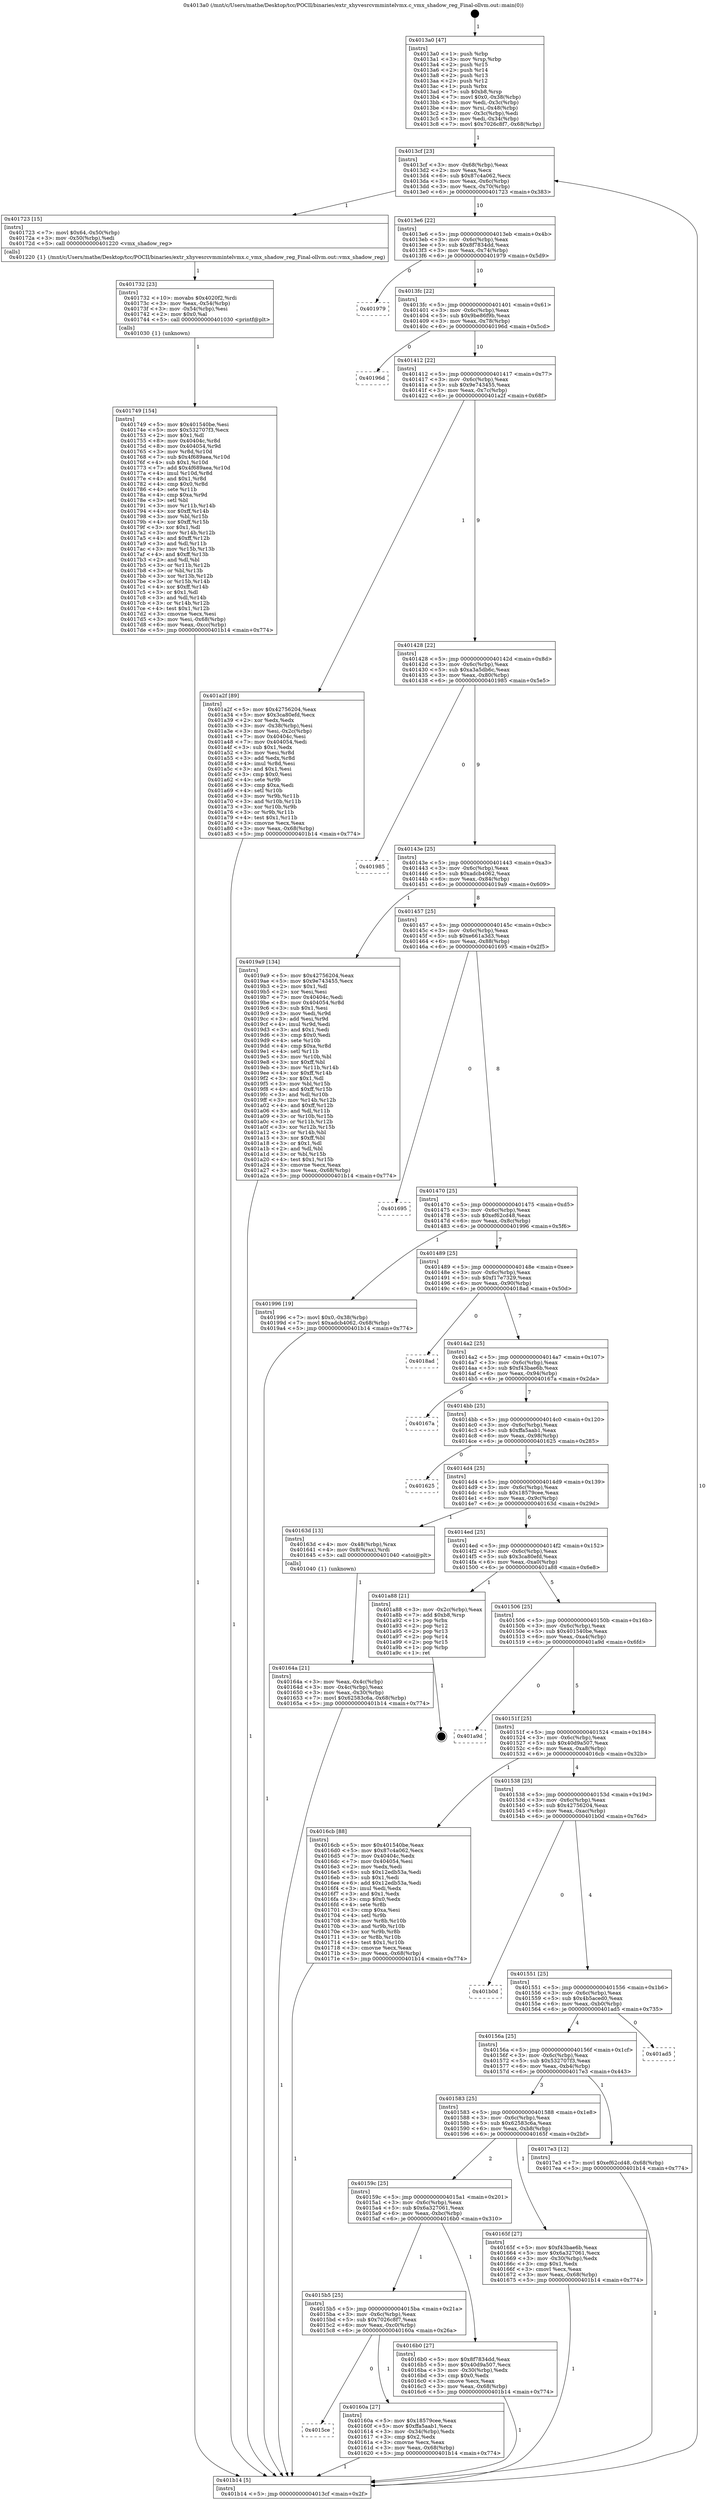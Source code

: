 digraph "0x4013a0" {
  label = "0x4013a0 (/mnt/c/Users/mathe/Desktop/tcc/POCII/binaries/extr_xhyvesrcvmmintelvmx.c_vmx_shadow_reg_Final-ollvm.out::main(0))"
  labelloc = "t"
  node[shape=record]

  Entry [label="",width=0.3,height=0.3,shape=circle,fillcolor=black,style=filled]
  "0x4013cf" [label="{
     0x4013cf [23]\l
     | [instrs]\l
     &nbsp;&nbsp;0x4013cf \<+3\>: mov -0x68(%rbp),%eax\l
     &nbsp;&nbsp;0x4013d2 \<+2\>: mov %eax,%ecx\l
     &nbsp;&nbsp;0x4013d4 \<+6\>: sub $0x87c4a062,%ecx\l
     &nbsp;&nbsp;0x4013da \<+3\>: mov %eax,-0x6c(%rbp)\l
     &nbsp;&nbsp;0x4013dd \<+3\>: mov %ecx,-0x70(%rbp)\l
     &nbsp;&nbsp;0x4013e0 \<+6\>: je 0000000000401723 \<main+0x383\>\l
  }"]
  "0x401723" [label="{
     0x401723 [15]\l
     | [instrs]\l
     &nbsp;&nbsp;0x401723 \<+7\>: movl $0x64,-0x50(%rbp)\l
     &nbsp;&nbsp;0x40172a \<+3\>: mov -0x50(%rbp),%edi\l
     &nbsp;&nbsp;0x40172d \<+5\>: call 0000000000401220 \<vmx_shadow_reg\>\l
     | [calls]\l
     &nbsp;&nbsp;0x401220 \{1\} (/mnt/c/Users/mathe/Desktop/tcc/POCII/binaries/extr_xhyvesrcvmmintelvmx.c_vmx_shadow_reg_Final-ollvm.out::vmx_shadow_reg)\l
  }"]
  "0x4013e6" [label="{
     0x4013e6 [22]\l
     | [instrs]\l
     &nbsp;&nbsp;0x4013e6 \<+5\>: jmp 00000000004013eb \<main+0x4b\>\l
     &nbsp;&nbsp;0x4013eb \<+3\>: mov -0x6c(%rbp),%eax\l
     &nbsp;&nbsp;0x4013ee \<+5\>: sub $0x8f7834dd,%eax\l
     &nbsp;&nbsp;0x4013f3 \<+3\>: mov %eax,-0x74(%rbp)\l
     &nbsp;&nbsp;0x4013f6 \<+6\>: je 0000000000401979 \<main+0x5d9\>\l
  }"]
  Exit [label="",width=0.3,height=0.3,shape=circle,fillcolor=black,style=filled,peripheries=2]
  "0x401979" [label="{
     0x401979\l
  }", style=dashed]
  "0x4013fc" [label="{
     0x4013fc [22]\l
     | [instrs]\l
     &nbsp;&nbsp;0x4013fc \<+5\>: jmp 0000000000401401 \<main+0x61\>\l
     &nbsp;&nbsp;0x401401 \<+3\>: mov -0x6c(%rbp),%eax\l
     &nbsp;&nbsp;0x401404 \<+5\>: sub $0x9be86f9b,%eax\l
     &nbsp;&nbsp;0x401409 \<+3\>: mov %eax,-0x78(%rbp)\l
     &nbsp;&nbsp;0x40140c \<+6\>: je 000000000040196d \<main+0x5cd\>\l
  }"]
  "0x401749" [label="{
     0x401749 [154]\l
     | [instrs]\l
     &nbsp;&nbsp;0x401749 \<+5\>: mov $0x401540be,%esi\l
     &nbsp;&nbsp;0x40174e \<+5\>: mov $0x532707f3,%ecx\l
     &nbsp;&nbsp;0x401753 \<+2\>: mov $0x1,%dl\l
     &nbsp;&nbsp;0x401755 \<+8\>: mov 0x40404c,%r8d\l
     &nbsp;&nbsp;0x40175d \<+8\>: mov 0x404054,%r9d\l
     &nbsp;&nbsp;0x401765 \<+3\>: mov %r8d,%r10d\l
     &nbsp;&nbsp;0x401768 \<+7\>: sub $0x4f689aea,%r10d\l
     &nbsp;&nbsp;0x40176f \<+4\>: sub $0x1,%r10d\l
     &nbsp;&nbsp;0x401773 \<+7\>: add $0x4f689aea,%r10d\l
     &nbsp;&nbsp;0x40177a \<+4\>: imul %r10d,%r8d\l
     &nbsp;&nbsp;0x40177e \<+4\>: and $0x1,%r8d\l
     &nbsp;&nbsp;0x401782 \<+4\>: cmp $0x0,%r8d\l
     &nbsp;&nbsp;0x401786 \<+4\>: sete %r11b\l
     &nbsp;&nbsp;0x40178a \<+4\>: cmp $0xa,%r9d\l
     &nbsp;&nbsp;0x40178e \<+3\>: setl %bl\l
     &nbsp;&nbsp;0x401791 \<+3\>: mov %r11b,%r14b\l
     &nbsp;&nbsp;0x401794 \<+4\>: xor $0xff,%r14b\l
     &nbsp;&nbsp;0x401798 \<+3\>: mov %bl,%r15b\l
     &nbsp;&nbsp;0x40179b \<+4\>: xor $0xff,%r15b\l
     &nbsp;&nbsp;0x40179f \<+3\>: xor $0x1,%dl\l
     &nbsp;&nbsp;0x4017a2 \<+3\>: mov %r14b,%r12b\l
     &nbsp;&nbsp;0x4017a5 \<+4\>: and $0xff,%r12b\l
     &nbsp;&nbsp;0x4017a9 \<+3\>: and %dl,%r11b\l
     &nbsp;&nbsp;0x4017ac \<+3\>: mov %r15b,%r13b\l
     &nbsp;&nbsp;0x4017af \<+4\>: and $0xff,%r13b\l
     &nbsp;&nbsp;0x4017b3 \<+2\>: and %dl,%bl\l
     &nbsp;&nbsp;0x4017b5 \<+3\>: or %r11b,%r12b\l
     &nbsp;&nbsp;0x4017b8 \<+3\>: or %bl,%r13b\l
     &nbsp;&nbsp;0x4017bb \<+3\>: xor %r13b,%r12b\l
     &nbsp;&nbsp;0x4017be \<+3\>: or %r15b,%r14b\l
     &nbsp;&nbsp;0x4017c1 \<+4\>: xor $0xff,%r14b\l
     &nbsp;&nbsp;0x4017c5 \<+3\>: or $0x1,%dl\l
     &nbsp;&nbsp;0x4017c8 \<+3\>: and %dl,%r14b\l
     &nbsp;&nbsp;0x4017cb \<+3\>: or %r14b,%r12b\l
     &nbsp;&nbsp;0x4017ce \<+4\>: test $0x1,%r12b\l
     &nbsp;&nbsp;0x4017d2 \<+3\>: cmovne %ecx,%esi\l
     &nbsp;&nbsp;0x4017d5 \<+3\>: mov %esi,-0x68(%rbp)\l
     &nbsp;&nbsp;0x4017d8 \<+6\>: mov %eax,-0xcc(%rbp)\l
     &nbsp;&nbsp;0x4017de \<+5\>: jmp 0000000000401b14 \<main+0x774\>\l
  }"]
  "0x40196d" [label="{
     0x40196d\l
  }", style=dashed]
  "0x401412" [label="{
     0x401412 [22]\l
     | [instrs]\l
     &nbsp;&nbsp;0x401412 \<+5\>: jmp 0000000000401417 \<main+0x77\>\l
     &nbsp;&nbsp;0x401417 \<+3\>: mov -0x6c(%rbp),%eax\l
     &nbsp;&nbsp;0x40141a \<+5\>: sub $0x9e743455,%eax\l
     &nbsp;&nbsp;0x40141f \<+3\>: mov %eax,-0x7c(%rbp)\l
     &nbsp;&nbsp;0x401422 \<+6\>: je 0000000000401a2f \<main+0x68f\>\l
  }"]
  "0x401732" [label="{
     0x401732 [23]\l
     | [instrs]\l
     &nbsp;&nbsp;0x401732 \<+10\>: movabs $0x4020f2,%rdi\l
     &nbsp;&nbsp;0x40173c \<+3\>: mov %eax,-0x54(%rbp)\l
     &nbsp;&nbsp;0x40173f \<+3\>: mov -0x54(%rbp),%esi\l
     &nbsp;&nbsp;0x401742 \<+2\>: mov $0x0,%al\l
     &nbsp;&nbsp;0x401744 \<+5\>: call 0000000000401030 \<printf@plt\>\l
     | [calls]\l
     &nbsp;&nbsp;0x401030 \{1\} (unknown)\l
  }"]
  "0x401a2f" [label="{
     0x401a2f [89]\l
     | [instrs]\l
     &nbsp;&nbsp;0x401a2f \<+5\>: mov $0x42756204,%eax\l
     &nbsp;&nbsp;0x401a34 \<+5\>: mov $0x3ca80efd,%ecx\l
     &nbsp;&nbsp;0x401a39 \<+2\>: xor %edx,%edx\l
     &nbsp;&nbsp;0x401a3b \<+3\>: mov -0x38(%rbp),%esi\l
     &nbsp;&nbsp;0x401a3e \<+3\>: mov %esi,-0x2c(%rbp)\l
     &nbsp;&nbsp;0x401a41 \<+7\>: mov 0x40404c,%esi\l
     &nbsp;&nbsp;0x401a48 \<+7\>: mov 0x404054,%edi\l
     &nbsp;&nbsp;0x401a4f \<+3\>: sub $0x1,%edx\l
     &nbsp;&nbsp;0x401a52 \<+3\>: mov %esi,%r8d\l
     &nbsp;&nbsp;0x401a55 \<+3\>: add %edx,%r8d\l
     &nbsp;&nbsp;0x401a58 \<+4\>: imul %r8d,%esi\l
     &nbsp;&nbsp;0x401a5c \<+3\>: and $0x1,%esi\l
     &nbsp;&nbsp;0x401a5f \<+3\>: cmp $0x0,%esi\l
     &nbsp;&nbsp;0x401a62 \<+4\>: sete %r9b\l
     &nbsp;&nbsp;0x401a66 \<+3\>: cmp $0xa,%edi\l
     &nbsp;&nbsp;0x401a69 \<+4\>: setl %r10b\l
     &nbsp;&nbsp;0x401a6d \<+3\>: mov %r9b,%r11b\l
     &nbsp;&nbsp;0x401a70 \<+3\>: and %r10b,%r11b\l
     &nbsp;&nbsp;0x401a73 \<+3\>: xor %r10b,%r9b\l
     &nbsp;&nbsp;0x401a76 \<+3\>: or %r9b,%r11b\l
     &nbsp;&nbsp;0x401a79 \<+4\>: test $0x1,%r11b\l
     &nbsp;&nbsp;0x401a7d \<+3\>: cmovne %ecx,%eax\l
     &nbsp;&nbsp;0x401a80 \<+3\>: mov %eax,-0x68(%rbp)\l
     &nbsp;&nbsp;0x401a83 \<+5\>: jmp 0000000000401b14 \<main+0x774\>\l
  }"]
  "0x401428" [label="{
     0x401428 [22]\l
     | [instrs]\l
     &nbsp;&nbsp;0x401428 \<+5\>: jmp 000000000040142d \<main+0x8d\>\l
     &nbsp;&nbsp;0x40142d \<+3\>: mov -0x6c(%rbp),%eax\l
     &nbsp;&nbsp;0x401430 \<+5\>: sub $0xa3a5db6c,%eax\l
     &nbsp;&nbsp;0x401435 \<+3\>: mov %eax,-0x80(%rbp)\l
     &nbsp;&nbsp;0x401438 \<+6\>: je 0000000000401985 \<main+0x5e5\>\l
  }"]
  "0x40164a" [label="{
     0x40164a [21]\l
     | [instrs]\l
     &nbsp;&nbsp;0x40164a \<+3\>: mov %eax,-0x4c(%rbp)\l
     &nbsp;&nbsp;0x40164d \<+3\>: mov -0x4c(%rbp),%eax\l
     &nbsp;&nbsp;0x401650 \<+3\>: mov %eax,-0x30(%rbp)\l
     &nbsp;&nbsp;0x401653 \<+7\>: movl $0x62583c6a,-0x68(%rbp)\l
     &nbsp;&nbsp;0x40165a \<+5\>: jmp 0000000000401b14 \<main+0x774\>\l
  }"]
  "0x401985" [label="{
     0x401985\l
  }", style=dashed]
  "0x40143e" [label="{
     0x40143e [25]\l
     | [instrs]\l
     &nbsp;&nbsp;0x40143e \<+5\>: jmp 0000000000401443 \<main+0xa3\>\l
     &nbsp;&nbsp;0x401443 \<+3\>: mov -0x6c(%rbp),%eax\l
     &nbsp;&nbsp;0x401446 \<+5\>: sub $0xadcb4062,%eax\l
     &nbsp;&nbsp;0x40144b \<+6\>: mov %eax,-0x84(%rbp)\l
     &nbsp;&nbsp;0x401451 \<+6\>: je 00000000004019a9 \<main+0x609\>\l
  }"]
  "0x4013a0" [label="{
     0x4013a0 [47]\l
     | [instrs]\l
     &nbsp;&nbsp;0x4013a0 \<+1\>: push %rbp\l
     &nbsp;&nbsp;0x4013a1 \<+3\>: mov %rsp,%rbp\l
     &nbsp;&nbsp;0x4013a4 \<+2\>: push %r15\l
     &nbsp;&nbsp;0x4013a6 \<+2\>: push %r14\l
     &nbsp;&nbsp;0x4013a8 \<+2\>: push %r13\l
     &nbsp;&nbsp;0x4013aa \<+2\>: push %r12\l
     &nbsp;&nbsp;0x4013ac \<+1\>: push %rbx\l
     &nbsp;&nbsp;0x4013ad \<+7\>: sub $0xb8,%rsp\l
     &nbsp;&nbsp;0x4013b4 \<+7\>: movl $0x0,-0x38(%rbp)\l
     &nbsp;&nbsp;0x4013bb \<+3\>: mov %edi,-0x3c(%rbp)\l
     &nbsp;&nbsp;0x4013be \<+4\>: mov %rsi,-0x48(%rbp)\l
     &nbsp;&nbsp;0x4013c2 \<+3\>: mov -0x3c(%rbp),%edi\l
     &nbsp;&nbsp;0x4013c5 \<+3\>: mov %edi,-0x34(%rbp)\l
     &nbsp;&nbsp;0x4013c8 \<+7\>: movl $0x7026c8f7,-0x68(%rbp)\l
  }"]
  "0x4019a9" [label="{
     0x4019a9 [134]\l
     | [instrs]\l
     &nbsp;&nbsp;0x4019a9 \<+5\>: mov $0x42756204,%eax\l
     &nbsp;&nbsp;0x4019ae \<+5\>: mov $0x9e743455,%ecx\l
     &nbsp;&nbsp;0x4019b3 \<+2\>: mov $0x1,%dl\l
     &nbsp;&nbsp;0x4019b5 \<+2\>: xor %esi,%esi\l
     &nbsp;&nbsp;0x4019b7 \<+7\>: mov 0x40404c,%edi\l
     &nbsp;&nbsp;0x4019be \<+8\>: mov 0x404054,%r8d\l
     &nbsp;&nbsp;0x4019c6 \<+3\>: sub $0x1,%esi\l
     &nbsp;&nbsp;0x4019c9 \<+3\>: mov %edi,%r9d\l
     &nbsp;&nbsp;0x4019cc \<+3\>: add %esi,%r9d\l
     &nbsp;&nbsp;0x4019cf \<+4\>: imul %r9d,%edi\l
     &nbsp;&nbsp;0x4019d3 \<+3\>: and $0x1,%edi\l
     &nbsp;&nbsp;0x4019d6 \<+3\>: cmp $0x0,%edi\l
     &nbsp;&nbsp;0x4019d9 \<+4\>: sete %r10b\l
     &nbsp;&nbsp;0x4019dd \<+4\>: cmp $0xa,%r8d\l
     &nbsp;&nbsp;0x4019e1 \<+4\>: setl %r11b\l
     &nbsp;&nbsp;0x4019e5 \<+3\>: mov %r10b,%bl\l
     &nbsp;&nbsp;0x4019e8 \<+3\>: xor $0xff,%bl\l
     &nbsp;&nbsp;0x4019eb \<+3\>: mov %r11b,%r14b\l
     &nbsp;&nbsp;0x4019ee \<+4\>: xor $0xff,%r14b\l
     &nbsp;&nbsp;0x4019f2 \<+3\>: xor $0x1,%dl\l
     &nbsp;&nbsp;0x4019f5 \<+3\>: mov %bl,%r15b\l
     &nbsp;&nbsp;0x4019f8 \<+4\>: and $0xff,%r15b\l
     &nbsp;&nbsp;0x4019fc \<+3\>: and %dl,%r10b\l
     &nbsp;&nbsp;0x4019ff \<+3\>: mov %r14b,%r12b\l
     &nbsp;&nbsp;0x401a02 \<+4\>: and $0xff,%r12b\l
     &nbsp;&nbsp;0x401a06 \<+3\>: and %dl,%r11b\l
     &nbsp;&nbsp;0x401a09 \<+3\>: or %r10b,%r15b\l
     &nbsp;&nbsp;0x401a0c \<+3\>: or %r11b,%r12b\l
     &nbsp;&nbsp;0x401a0f \<+3\>: xor %r12b,%r15b\l
     &nbsp;&nbsp;0x401a12 \<+3\>: or %r14b,%bl\l
     &nbsp;&nbsp;0x401a15 \<+3\>: xor $0xff,%bl\l
     &nbsp;&nbsp;0x401a18 \<+3\>: or $0x1,%dl\l
     &nbsp;&nbsp;0x401a1b \<+2\>: and %dl,%bl\l
     &nbsp;&nbsp;0x401a1d \<+3\>: or %bl,%r15b\l
     &nbsp;&nbsp;0x401a20 \<+4\>: test $0x1,%r15b\l
     &nbsp;&nbsp;0x401a24 \<+3\>: cmovne %ecx,%eax\l
     &nbsp;&nbsp;0x401a27 \<+3\>: mov %eax,-0x68(%rbp)\l
     &nbsp;&nbsp;0x401a2a \<+5\>: jmp 0000000000401b14 \<main+0x774\>\l
  }"]
  "0x401457" [label="{
     0x401457 [25]\l
     | [instrs]\l
     &nbsp;&nbsp;0x401457 \<+5\>: jmp 000000000040145c \<main+0xbc\>\l
     &nbsp;&nbsp;0x40145c \<+3\>: mov -0x6c(%rbp),%eax\l
     &nbsp;&nbsp;0x40145f \<+5\>: sub $0xe661a3d3,%eax\l
     &nbsp;&nbsp;0x401464 \<+6\>: mov %eax,-0x88(%rbp)\l
     &nbsp;&nbsp;0x40146a \<+6\>: je 0000000000401695 \<main+0x2f5\>\l
  }"]
  "0x401b14" [label="{
     0x401b14 [5]\l
     | [instrs]\l
     &nbsp;&nbsp;0x401b14 \<+5\>: jmp 00000000004013cf \<main+0x2f\>\l
  }"]
  "0x401695" [label="{
     0x401695\l
  }", style=dashed]
  "0x401470" [label="{
     0x401470 [25]\l
     | [instrs]\l
     &nbsp;&nbsp;0x401470 \<+5\>: jmp 0000000000401475 \<main+0xd5\>\l
     &nbsp;&nbsp;0x401475 \<+3\>: mov -0x6c(%rbp),%eax\l
     &nbsp;&nbsp;0x401478 \<+5\>: sub $0xef62cd48,%eax\l
     &nbsp;&nbsp;0x40147d \<+6\>: mov %eax,-0x8c(%rbp)\l
     &nbsp;&nbsp;0x401483 \<+6\>: je 0000000000401996 \<main+0x5f6\>\l
  }"]
  "0x4015ce" [label="{
     0x4015ce\l
  }", style=dashed]
  "0x401996" [label="{
     0x401996 [19]\l
     | [instrs]\l
     &nbsp;&nbsp;0x401996 \<+7\>: movl $0x0,-0x38(%rbp)\l
     &nbsp;&nbsp;0x40199d \<+7\>: movl $0xadcb4062,-0x68(%rbp)\l
     &nbsp;&nbsp;0x4019a4 \<+5\>: jmp 0000000000401b14 \<main+0x774\>\l
  }"]
  "0x401489" [label="{
     0x401489 [25]\l
     | [instrs]\l
     &nbsp;&nbsp;0x401489 \<+5\>: jmp 000000000040148e \<main+0xee\>\l
     &nbsp;&nbsp;0x40148e \<+3\>: mov -0x6c(%rbp),%eax\l
     &nbsp;&nbsp;0x401491 \<+5\>: sub $0xf17e7329,%eax\l
     &nbsp;&nbsp;0x401496 \<+6\>: mov %eax,-0x90(%rbp)\l
     &nbsp;&nbsp;0x40149c \<+6\>: je 00000000004018ad \<main+0x50d\>\l
  }"]
  "0x40160a" [label="{
     0x40160a [27]\l
     | [instrs]\l
     &nbsp;&nbsp;0x40160a \<+5\>: mov $0x18579cee,%eax\l
     &nbsp;&nbsp;0x40160f \<+5\>: mov $0xffa5aab1,%ecx\l
     &nbsp;&nbsp;0x401614 \<+3\>: mov -0x34(%rbp),%edx\l
     &nbsp;&nbsp;0x401617 \<+3\>: cmp $0x2,%edx\l
     &nbsp;&nbsp;0x40161a \<+3\>: cmovne %ecx,%eax\l
     &nbsp;&nbsp;0x40161d \<+3\>: mov %eax,-0x68(%rbp)\l
     &nbsp;&nbsp;0x401620 \<+5\>: jmp 0000000000401b14 \<main+0x774\>\l
  }"]
  "0x4018ad" [label="{
     0x4018ad\l
  }", style=dashed]
  "0x4014a2" [label="{
     0x4014a2 [25]\l
     | [instrs]\l
     &nbsp;&nbsp;0x4014a2 \<+5\>: jmp 00000000004014a7 \<main+0x107\>\l
     &nbsp;&nbsp;0x4014a7 \<+3\>: mov -0x6c(%rbp),%eax\l
     &nbsp;&nbsp;0x4014aa \<+5\>: sub $0xf43bae6b,%eax\l
     &nbsp;&nbsp;0x4014af \<+6\>: mov %eax,-0x94(%rbp)\l
     &nbsp;&nbsp;0x4014b5 \<+6\>: je 000000000040167a \<main+0x2da\>\l
  }"]
  "0x4015b5" [label="{
     0x4015b5 [25]\l
     | [instrs]\l
     &nbsp;&nbsp;0x4015b5 \<+5\>: jmp 00000000004015ba \<main+0x21a\>\l
     &nbsp;&nbsp;0x4015ba \<+3\>: mov -0x6c(%rbp),%eax\l
     &nbsp;&nbsp;0x4015bd \<+5\>: sub $0x7026c8f7,%eax\l
     &nbsp;&nbsp;0x4015c2 \<+6\>: mov %eax,-0xc0(%rbp)\l
     &nbsp;&nbsp;0x4015c8 \<+6\>: je 000000000040160a \<main+0x26a\>\l
  }"]
  "0x40167a" [label="{
     0x40167a\l
  }", style=dashed]
  "0x4014bb" [label="{
     0x4014bb [25]\l
     | [instrs]\l
     &nbsp;&nbsp;0x4014bb \<+5\>: jmp 00000000004014c0 \<main+0x120\>\l
     &nbsp;&nbsp;0x4014c0 \<+3\>: mov -0x6c(%rbp),%eax\l
     &nbsp;&nbsp;0x4014c3 \<+5\>: sub $0xffa5aab1,%eax\l
     &nbsp;&nbsp;0x4014c8 \<+6\>: mov %eax,-0x98(%rbp)\l
     &nbsp;&nbsp;0x4014ce \<+6\>: je 0000000000401625 \<main+0x285\>\l
  }"]
  "0x4016b0" [label="{
     0x4016b0 [27]\l
     | [instrs]\l
     &nbsp;&nbsp;0x4016b0 \<+5\>: mov $0x8f7834dd,%eax\l
     &nbsp;&nbsp;0x4016b5 \<+5\>: mov $0x40d9a507,%ecx\l
     &nbsp;&nbsp;0x4016ba \<+3\>: mov -0x30(%rbp),%edx\l
     &nbsp;&nbsp;0x4016bd \<+3\>: cmp $0x0,%edx\l
     &nbsp;&nbsp;0x4016c0 \<+3\>: cmove %ecx,%eax\l
     &nbsp;&nbsp;0x4016c3 \<+3\>: mov %eax,-0x68(%rbp)\l
     &nbsp;&nbsp;0x4016c6 \<+5\>: jmp 0000000000401b14 \<main+0x774\>\l
  }"]
  "0x401625" [label="{
     0x401625\l
  }", style=dashed]
  "0x4014d4" [label="{
     0x4014d4 [25]\l
     | [instrs]\l
     &nbsp;&nbsp;0x4014d4 \<+5\>: jmp 00000000004014d9 \<main+0x139\>\l
     &nbsp;&nbsp;0x4014d9 \<+3\>: mov -0x6c(%rbp),%eax\l
     &nbsp;&nbsp;0x4014dc \<+5\>: sub $0x18579cee,%eax\l
     &nbsp;&nbsp;0x4014e1 \<+6\>: mov %eax,-0x9c(%rbp)\l
     &nbsp;&nbsp;0x4014e7 \<+6\>: je 000000000040163d \<main+0x29d\>\l
  }"]
  "0x40159c" [label="{
     0x40159c [25]\l
     | [instrs]\l
     &nbsp;&nbsp;0x40159c \<+5\>: jmp 00000000004015a1 \<main+0x201\>\l
     &nbsp;&nbsp;0x4015a1 \<+3\>: mov -0x6c(%rbp),%eax\l
     &nbsp;&nbsp;0x4015a4 \<+5\>: sub $0x6a327061,%eax\l
     &nbsp;&nbsp;0x4015a9 \<+6\>: mov %eax,-0xbc(%rbp)\l
     &nbsp;&nbsp;0x4015af \<+6\>: je 00000000004016b0 \<main+0x310\>\l
  }"]
  "0x40163d" [label="{
     0x40163d [13]\l
     | [instrs]\l
     &nbsp;&nbsp;0x40163d \<+4\>: mov -0x48(%rbp),%rax\l
     &nbsp;&nbsp;0x401641 \<+4\>: mov 0x8(%rax),%rdi\l
     &nbsp;&nbsp;0x401645 \<+5\>: call 0000000000401040 \<atoi@plt\>\l
     | [calls]\l
     &nbsp;&nbsp;0x401040 \{1\} (unknown)\l
  }"]
  "0x4014ed" [label="{
     0x4014ed [25]\l
     | [instrs]\l
     &nbsp;&nbsp;0x4014ed \<+5\>: jmp 00000000004014f2 \<main+0x152\>\l
     &nbsp;&nbsp;0x4014f2 \<+3\>: mov -0x6c(%rbp),%eax\l
     &nbsp;&nbsp;0x4014f5 \<+5\>: sub $0x3ca80efd,%eax\l
     &nbsp;&nbsp;0x4014fa \<+6\>: mov %eax,-0xa0(%rbp)\l
     &nbsp;&nbsp;0x401500 \<+6\>: je 0000000000401a88 \<main+0x6e8\>\l
  }"]
  "0x40165f" [label="{
     0x40165f [27]\l
     | [instrs]\l
     &nbsp;&nbsp;0x40165f \<+5\>: mov $0xf43bae6b,%eax\l
     &nbsp;&nbsp;0x401664 \<+5\>: mov $0x6a327061,%ecx\l
     &nbsp;&nbsp;0x401669 \<+3\>: mov -0x30(%rbp),%edx\l
     &nbsp;&nbsp;0x40166c \<+3\>: cmp $0x1,%edx\l
     &nbsp;&nbsp;0x40166f \<+3\>: cmovl %ecx,%eax\l
     &nbsp;&nbsp;0x401672 \<+3\>: mov %eax,-0x68(%rbp)\l
     &nbsp;&nbsp;0x401675 \<+5\>: jmp 0000000000401b14 \<main+0x774\>\l
  }"]
  "0x401a88" [label="{
     0x401a88 [21]\l
     | [instrs]\l
     &nbsp;&nbsp;0x401a88 \<+3\>: mov -0x2c(%rbp),%eax\l
     &nbsp;&nbsp;0x401a8b \<+7\>: add $0xb8,%rsp\l
     &nbsp;&nbsp;0x401a92 \<+1\>: pop %rbx\l
     &nbsp;&nbsp;0x401a93 \<+2\>: pop %r12\l
     &nbsp;&nbsp;0x401a95 \<+2\>: pop %r13\l
     &nbsp;&nbsp;0x401a97 \<+2\>: pop %r14\l
     &nbsp;&nbsp;0x401a99 \<+2\>: pop %r15\l
     &nbsp;&nbsp;0x401a9b \<+1\>: pop %rbp\l
     &nbsp;&nbsp;0x401a9c \<+1\>: ret\l
  }"]
  "0x401506" [label="{
     0x401506 [25]\l
     | [instrs]\l
     &nbsp;&nbsp;0x401506 \<+5\>: jmp 000000000040150b \<main+0x16b\>\l
     &nbsp;&nbsp;0x40150b \<+3\>: mov -0x6c(%rbp),%eax\l
     &nbsp;&nbsp;0x40150e \<+5\>: sub $0x401540be,%eax\l
     &nbsp;&nbsp;0x401513 \<+6\>: mov %eax,-0xa4(%rbp)\l
     &nbsp;&nbsp;0x401519 \<+6\>: je 0000000000401a9d \<main+0x6fd\>\l
  }"]
  "0x401583" [label="{
     0x401583 [25]\l
     | [instrs]\l
     &nbsp;&nbsp;0x401583 \<+5\>: jmp 0000000000401588 \<main+0x1e8\>\l
     &nbsp;&nbsp;0x401588 \<+3\>: mov -0x6c(%rbp),%eax\l
     &nbsp;&nbsp;0x40158b \<+5\>: sub $0x62583c6a,%eax\l
     &nbsp;&nbsp;0x401590 \<+6\>: mov %eax,-0xb8(%rbp)\l
     &nbsp;&nbsp;0x401596 \<+6\>: je 000000000040165f \<main+0x2bf\>\l
  }"]
  "0x401a9d" [label="{
     0x401a9d\l
  }", style=dashed]
  "0x40151f" [label="{
     0x40151f [25]\l
     | [instrs]\l
     &nbsp;&nbsp;0x40151f \<+5\>: jmp 0000000000401524 \<main+0x184\>\l
     &nbsp;&nbsp;0x401524 \<+3\>: mov -0x6c(%rbp),%eax\l
     &nbsp;&nbsp;0x401527 \<+5\>: sub $0x40d9a507,%eax\l
     &nbsp;&nbsp;0x40152c \<+6\>: mov %eax,-0xa8(%rbp)\l
     &nbsp;&nbsp;0x401532 \<+6\>: je 00000000004016cb \<main+0x32b\>\l
  }"]
  "0x4017e3" [label="{
     0x4017e3 [12]\l
     | [instrs]\l
     &nbsp;&nbsp;0x4017e3 \<+7\>: movl $0xef62cd48,-0x68(%rbp)\l
     &nbsp;&nbsp;0x4017ea \<+5\>: jmp 0000000000401b14 \<main+0x774\>\l
  }"]
  "0x4016cb" [label="{
     0x4016cb [88]\l
     | [instrs]\l
     &nbsp;&nbsp;0x4016cb \<+5\>: mov $0x401540be,%eax\l
     &nbsp;&nbsp;0x4016d0 \<+5\>: mov $0x87c4a062,%ecx\l
     &nbsp;&nbsp;0x4016d5 \<+7\>: mov 0x40404c,%edx\l
     &nbsp;&nbsp;0x4016dc \<+7\>: mov 0x404054,%esi\l
     &nbsp;&nbsp;0x4016e3 \<+2\>: mov %edx,%edi\l
     &nbsp;&nbsp;0x4016e5 \<+6\>: sub $0x12edb53a,%edi\l
     &nbsp;&nbsp;0x4016eb \<+3\>: sub $0x1,%edi\l
     &nbsp;&nbsp;0x4016ee \<+6\>: add $0x12edb53a,%edi\l
     &nbsp;&nbsp;0x4016f4 \<+3\>: imul %edi,%edx\l
     &nbsp;&nbsp;0x4016f7 \<+3\>: and $0x1,%edx\l
     &nbsp;&nbsp;0x4016fa \<+3\>: cmp $0x0,%edx\l
     &nbsp;&nbsp;0x4016fd \<+4\>: sete %r8b\l
     &nbsp;&nbsp;0x401701 \<+3\>: cmp $0xa,%esi\l
     &nbsp;&nbsp;0x401704 \<+4\>: setl %r9b\l
     &nbsp;&nbsp;0x401708 \<+3\>: mov %r8b,%r10b\l
     &nbsp;&nbsp;0x40170b \<+3\>: and %r9b,%r10b\l
     &nbsp;&nbsp;0x40170e \<+3\>: xor %r9b,%r8b\l
     &nbsp;&nbsp;0x401711 \<+3\>: or %r8b,%r10b\l
     &nbsp;&nbsp;0x401714 \<+4\>: test $0x1,%r10b\l
     &nbsp;&nbsp;0x401718 \<+3\>: cmovne %ecx,%eax\l
     &nbsp;&nbsp;0x40171b \<+3\>: mov %eax,-0x68(%rbp)\l
     &nbsp;&nbsp;0x40171e \<+5\>: jmp 0000000000401b14 \<main+0x774\>\l
  }"]
  "0x401538" [label="{
     0x401538 [25]\l
     | [instrs]\l
     &nbsp;&nbsp;0x401538 \<+5\>: jmp 000000000040153d \<main+0x19d\>\l
     &nbsp;&nbsp;0x40153d \<+3\>: mov -0x6c(%rbp),%eax\l
     &nbsp;&nbsp;0x401540 \<+5\>: sub $0x42756204,%eax\l
     &nbsp;&nbsp;0x401545 \<+6\>: mov %eax,-0xac(%rbp)\l
     &nbsp;&nbsp;0x40154b \<+6\>: je 0000000000401b0d \<main+0x76d\>\l
  }"]
  "0x40156a" [label="{
     0x40156a [25]\l
     | [instrs]\l
     &nbsp;&nbsp;0x40156a \<+5\>: jmp 000000000040156f \<main+0x1cf\>\l
     &nbsp;&nbsp;0x40156f \<+3\>: mov -0x6c(%rbp),%eax\l
     &nbsp;&nbsp;0x401572 \<+5\>: sub $0x532707f3,%eax\l
     &nbsp;&nbsp;0x401577 \<+6\>: mov %eax,-0xb4(%rbp)\l
     &nbsp;&nbsp;0x40157d \<+6\>: je 00000000004017e3 \<main+0x443\>\l
  }"]
  "0x401b0d" [label="{
     0x401b0d\l
  }", style=dashed]
  "0x401551" [label="{
     0x401551 [25]\l
     | [instrs]\l
     &nbsp;&nbsp;0x401551 \<+5\>: jmp 0000000000401556 \<main+0x1b6\>\l
     &nbsp;&nbsp;0x401556 \<+3\>: mov -0x6c(%rbp),%eax\l
     &nbsp;&nbsp;0x401559 \<+5\>: sub $0x4b5aced0,%eax\l
     &nbsp;&nbsp;0x40155e \<+6\>: mov %eax,-0xb0(%rbp)\l
     &nbsp;&nbsp;0x401564 \<+6\>: je 0000000000401ad5 \<main+0x735\>\l
  }"]
  "0x401ad5" [label="{
     0x401ad5\l
  }", style=dashed]
  Entry -> "0x4013a0" [label=" 1"]
  "0x4013cf" -> "0x401723" [label=" 1"]
  "0x4013cf" -> "0x4013e6" [label=" 10"]
  "0x401a88" -> Exit [label=" 1"]
  "0x4013e6" -> "0x401979" [label=" 0"]
  "0x4013e6" -> "0x4013fc" [label=" 10"]
  "0x401a2f" -> "0x401b14" [label=" 1"]
  "0x4013fc" -> "0x40196d" [label=" 0"]
  "0x4013fc" -> "0x401412" [label=" 10"]
  "0x4019a9" -> "0x401b14" [label=" 1"]
  "0x401412" -> "0x401a2f" [label=" 1"]
  "0x401412" -> "0x401428" [label=" 9"]
  "0x401996" -> "0x401b14" [label=" 1"]
  "0x401428" -> "0x401985" [label=" 0"]
  "0x401428" -> "0x40143e" [label=" 9"]
  "0x4017e3" -> "0x401b14" [label=" 1"]
  "0x40143e" -> "0x4019a9" [label=" 1"]
  "0x40143e" -> "0x401457" [label=" 8"]
  "0x401749" -> "0x401b14" [label=" 1"]
  "0x401457" -> "0x401695" [label=" 0"]
  "0x401457" -> "0x401470" [label=" 8"]
  "0x401732" -> "0x401749" [label=" 1"]
  "0x401470" -> "0x401996" [label=" 1"]
  "0x401470" -> "0x401489" [label=" 7"]
  "0x401723" -> "0x401732" [label=" 1"]
  "0x401489" -> "0x4018ad" [label=" 0"]
  "0x401489" -> "0x4014a2" [label=" 7"]
  "0x4016cb" -> "0x401b14" [label=" 1"]
  "0x4014a2" -> "0x40167a" [label=" 0"]
  "0x4014a2" -> "0x4014bb" [label=" 7"]
  "0x40165f" -> "0x401b14" [label=" 1"]
  "0x4014bb" -> "0x401625" [label=" 0"]
  "0x4014bb" -> "0x4014d4" [label=" 7"]
  "0x40164a" -> "0x401b14" [label=" 1"]
  "0x4014d4" -> "0x40163d" [label=" 1"]
  "0x4014d4" -> "0x4014ed" [label=" 6"]
  "0x401b14" -> "0x4013cf" [label=" 10"]
  "0x4014ed" -> "0x401a88" [label=" 1"]
  "0x4014ed" -> "0x401506" [label=" 5"]
  "0x4013a0" -> "0x4013cf" [label=" 1"]
  "0x401506" -> "0x401a9d" [label=" 0"]
  "0x401506" -> "0x40151f" [label=" 5"]
  "0x4015b5" -> "0x4015ce" [label=" 0"]
  "0x40151f" -> "0x4016cb" [label=" 1"]
  "0x40151f" -> "0x401538" [label=" 4"]
  "0x4015b5" -> "0x40160a" [label=" 1"]
  "0x401538" -> "0x401b0d" [label=" 0"]
  "0x401538" -> "0x401551" [label=" 4"]
  "0x40159c" -> "0x4015b5" [label=" 1"]
  "0x401551" -> "0x401ad5" [label=" 0"]
  "0x401551" -> "0x40156a" [label=" 4"]
  "0x4016b0" -> "0x401b14" [label=" 1"]
  "0x40156a" -> "0x4017e3" [label=" 1"]
  "0x40156a" -> "0x401583" [label=" 3"]
  "0x40160a" -> "0x401b14" [label=" 1"]
  "0x401583" -> "0x40165f" [label=" 1"]
  "0x401583" -> "0x40159c" [label=" 2"]
  "0x40163d" -> "0x40164a" [label=" 1"]
  "0x40159c" -> "0x4016b0" [label=" 1"]
}
